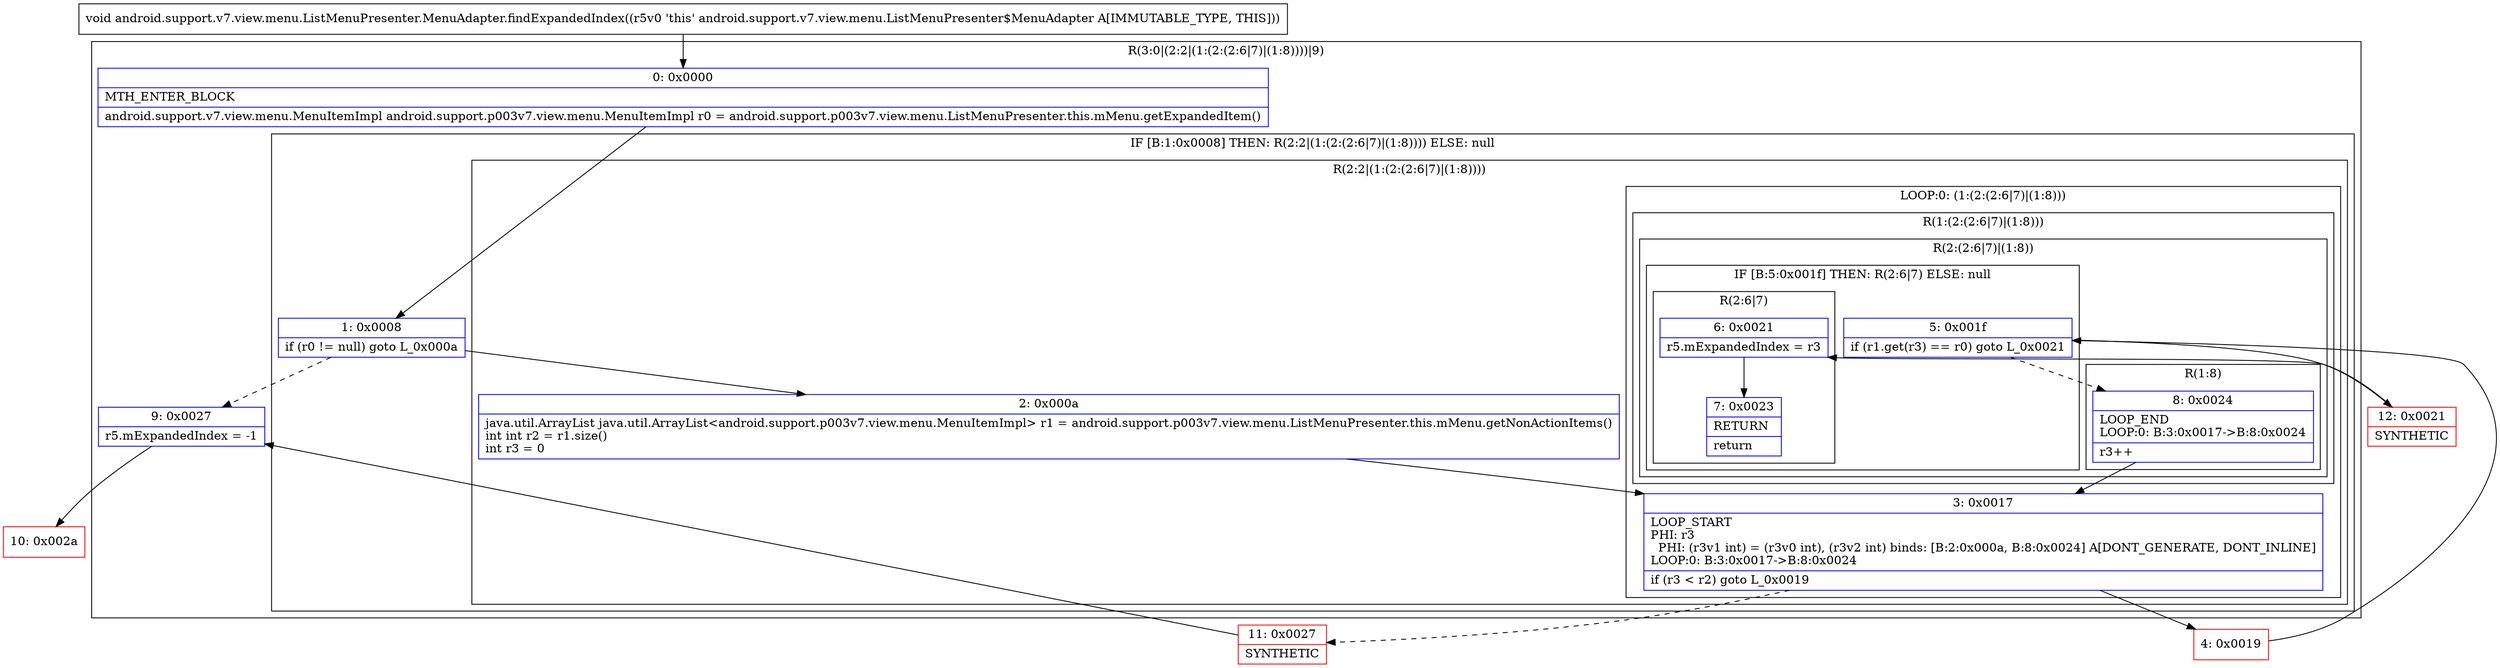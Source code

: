 digraph "CFG forandroid.support.v7.view.menu.ListMenuPresenter.MenuAdapter.findExpandedIndex()V" {
subgraph cluster_Region_120245589 {
label = "R(3:0|(2:2|(1:(2:(2:6|7)|(1:8))))|9)";
node [shape=record,color=blue];
Node_0 [shape=record,label="{0\:\ 0x0000|MTH_ENTER_BLOCK\l|android.support.v7.view.menu.MenuItemImpl android.support.p003v7.view.menu.MenuItemImpl r0 = android.support.p003v7.view.menu.ListMenuPresenter.this.mMenu.getExpandedItem()\l}"];
subgraph cluster_IfRegion_1038055921 {
label = "IF [B:1:0x0008] THEN: R(2:2|(1:(2:(2:6|7)|(1:8)))) ELSE: null";
node [shape=record,color=blue];
Node_1 [shape=record,label="{1\:\ 0x0008|if (r0 != null) goto L_0x000a\l}"];
subgraph cluster_Region_1519641023 {
label = "R(2:2|(1:(2:(2:6|7)|(1:8))))";
node [shape=record,color=blue];
Node_2 [shape=record,label="{2\:\ 0x000a|java.util.ArrayList java.util.ArrayList\<android.support.p003v7.view.menu.MenuItemImpl\> r1 = android.support.p003v7.view.menu.ListMenuPresenter.this.mMenu.getNonActionItems()\lint int r2 = r1.size()\lint r3 = 0\l}"];
subgraph cluster_LoopRegion_193122269 {
label = "LOOP:0: (1:(2:(2:6|7)|(1:8)))";
node [shape=record,color=blue];
Node_3 [shape=record,label="{3\:\ 0x0017|LOOP_START\lPHI: r3 \l  PHI: (r3v1 int) = (r3v0 int), (r3v2 int) binds: [B:2:0x000a, B:8:0x0024] A[DONT_GENERATE, DONT_INLINE]\lLOOP:0: B:3:0x0017\-\>B:8:0x0024\l|if (r3 \< r2) goto L_0x0019\l}"];
subgraph cluster_Region_738967068 {
label = "R(1:(2:(2:6|7)|(1:8)))";
node [shape=record,color=blue];
subgraph cluster_Region_1655533752 {
label = "R(2:(2:6|7)|(1:8))";
node [shape=record,color=blue];
subgraph cluster_IfRegion_687673596 {
label = "IF [B:5:0x001f] THEN: R(2:6|7) ELSE: null";
node [shape=record,color=blue];
Node_5 [shape=record,label="{5\:\ 0x001f|if (r1.get(r3) == r0) goto L_0x0021\l}"];
subgraph cluster_Region_233749515 {
label = "R(2:6|7)";
node [shape=record,color=blue];
Node_6 [shape=record,label="{6\:\ 0x0021|r5.mExpandedIndex = r3\l}"];
Node_7 [shape=record,label="{7\:\ 0x0023|RETURN\l|return\l}"];
}
}
subgraph cluster_Region_1297362861 {
label = "R(1:8)";
node [shape=record,color=blue];
Node_8 [shape=record,label="{8\:\ 0x0024|LOOP_END\lLOOP:0: B:3:0x0017\-\>B:8:0x0024\l|r3++\l}"];
}
}
}
}
}
}
Node_9 [shape=record,label="{9\:\ 0x0027|r5.mExpandedIndex = \-1\l}"];
}
Node_4 [shape=record,color=red,label="{4\:\ 0x0019}"];
Node_10 [shape=record,color=red,label="{10\:\ 0x002a}"];
Node_11 [shape=record,color=red,label="{11\:\ 0x0027|SYNTHETIC\l}"];
Node_12 [shape=record,color=red,label="{12\:\ 0x0021|SYNTHETIC\l}"];
MethodNode[shape=record,label="{void android.support.v7.view.menu.ListMenuPresenter.MenuAdapter.findExpandedIndex((r5v0 'this' android.support.v7.view.menu.ListMenuPresenter$MenuAdapter A[IMMUTABLE_TYPE, THIS])) }"];
MethodNode -> Node_0;
Node_0 -> Node_1;
Node_1 -> Node_2;
Node_1 -> Node_9[style=dashed];
Node_2 -> Node_3;
Node_3 -> Node_4;
Node_3 -> Node_11[style=dashed];
Node_5 -> Node_8[style=dashed];
Node_5 -> Node_12;
Node_6 -> Node_7;
Node_8 -> Node_3;
Node_9 -> Node_10;
Node_4 -> Node_5;
Node_11 -> Node_9;
Node_12 -> Node_6;
}

